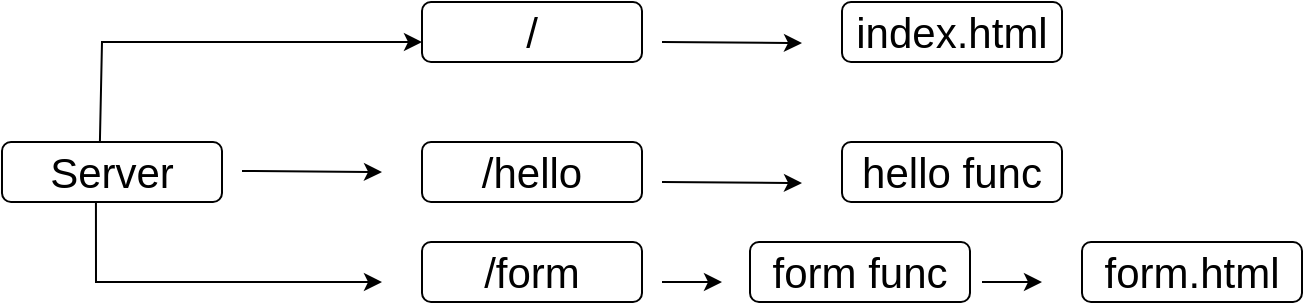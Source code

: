 <mxfile version="17.5.0" type="device"><diagram id="b9Jt1faHhA1OlOSVhJUO" name="Page-1"><mxGraphModel dx="902" dy="584" grid="1" gridSize="10" guides="1" tooltips="1" connect="1" arrows="1" fold="1" page="1" pageScale="1" pageWidth="827" pageHeight="1169" math="0" shadow="0"><root><mxCell id="0"/><mxCell id="1" parent="0"/><mxCell id="PFIkKWYwYKiqHk07CoSR-1" value="&lt;font style=&quot;font-size: 21px&quot;&gt;Server&lt;/font&gt;" style="rounded=1;whiteSpace=wrap;html=1;" vertex="1" parent="1"><mxGeometry x="40" y="210" width="110" height="30" as="geometry"/></mxCell><mxCell id="PFIkKWYwYKiqHk07CoSR-11" value="" style="endArrow=classic;html=1;rounded=0;fontSize=21;" edge="1" parent="1"><mxGeometry width="50" height="50" relative="1" as="geometry"><mxPoint x="160" y="224.5" as="sourcePoint"/><mxPoint x="230" y="225" as="targetPoint"/></mxGeometry></mxCell><mxCell id="PFIkKWYwYKiqHk07CoSR-12" value="" style="endArrow=classic;html=1;rounded=0;fontSize=21;exitX=0.445;exitY=0;exitDx=0;exitDy=0;exitPerimeter=0;" edge="1" parent="1" source="PFIkKWYwYKiqHk07CoSR-1"><mxGeometry width="50" height="50" relative="1" as="geometry"><mxPoint x="80" y="180" as="sourcePoint"/><mxPoint x="250" y="160" as="targetPoint"/><Array as="points"><mxPoint x="90" y="160"/></Array></mxGeometry></mxCell><mxCell id="PFIkKWYwYKiqHk07CoSR-13" value="" style="endArrow=classic;html=1;rounded=0;fontSize=21;exitX=0.427;exitY=1;exitDx=0;exitDy=0;exitPerimeter=0;" edge="1" parent="1" source="PFIkKWYwYKiqHk07CoSR-1"><mxGeometry width="50" height="50" relative="1" as="geometry"><mxPoint x="80" y="260" as="sourcePoint"/><mxPoint x="230" y="280" as="targetPoint"/><Array as="points"><mxPoint x="87" y="280"/></Array></mxGeometry></mxCell><mxCell id="PFIkKWYwYKiqHk07CoSR-14" value="&lt;font style=&quot;font-size: 21px&quot;&gt;/&lt;/font&gt;" style="rounded=1;whiteSpace=wrap;html=1;" vertex="1" parent="1"><mxGeometry x="250" y="140" width="110" height="30" as="geometry"/></mxCell><mxCell id="PFIkKWYwYKiqHk07CoSR-15" value="&lt;font style=&quot;font-size: 21px&quot;&gt;/hello&lt;/font&gt;" style="rounded=1;whiteSpace=wrap;html=1;" vertex="1" parent="1"><mxGeometry x="250" y="210" width="110" height="30" as="geometry"/></mxCell><mxCell id="PFIkKWYwYKiqHk07CoSR-16" value="&lt;font style=&quot;font-size: 21px&quot;&gt;/form&lt;/font&gt;" style="rounded=1;whiteSpace=wrap;html=1;" vertex="1" parent="1"><mxGeometry x="250" y="260" width="110" height="30" as="geometry"/></mxCell><mxCell id="PFIkKWYwYKiqHk07CoSR-18" value="" style="endArrow=classic;html=1;rounded=0;fontSize=21;" edge="1" parent="1"><mxGeometry width="50" height="50" relative="1" as="geometry"><mxPoint x="370" y="160" as="sourcePoint"/><mxPoint x="440" y="160.5" as="targetPoint"/></mxGeometry></mxCell><mxCell id="PFIkKWYwYKiqHk07CoSR-19" value="&lt;font style=&quot;font-size: 21px&quot;&gt;index.html&lt;/font&gt;" style="rounded=1;whiteSpace=wrap;html=1;" vertex="1" parent="1"><mxGeometry x="460" y="140" width="110" height="30" as="geometry"/></mxCell><mxCell id="PFIkKWYwYKiqHk07CoSR-20" value="" style="endArrow=classic;html=1;rounded=0;fontSize=21;" edge="1" parent="1"><mxGeometry width="50" height="50" relative="1" as="geometry"><mxPoint x="370" y="230" as="sourcePoint"/><mxPoint x="440" y="230.5" as="targetPoint"/></mxGeometry></mxCell><mxCell id="PFIkKWYwYKiqHk07CoSR-21" value="&lt;font style=&quot;font-size: 21px&quot;&gt;hello func&lt;/font&gt;" style="rounded=1;whiteSpace=wrap;html=1;" vertex="1" parent="1"><mxGeometry x="460" y="210" width="110" height="30" as="geometry"/></mxCell><mxCell id="PFIkKWYwYKiqHk07CoSR-22" value="" style="endArrow=classic;html=1;rounded=0;fontSize=21;" edge="1" parent="1"><mxGeometry width="50" height="50" relative="1" as="geometry"><mxPoint x="370" y="280" as="sourcePoint"/><mxPoint x="400" y="280" as="targetPoint"/></mxGeometry></mxCell><mxCell id="PFIkKWYwYKiqHk07CoSR-23" value="&lt;font style=&quot;font-size: 21px&quot;&gt;form func&lt;/font&gt;" style="rounded=1;whiteSpace=wrap;html=1;" vertex="1" parent="1"><mxGeometry x="414" y="260" width="110" height="30" as="geometry"/></mxCell><mxCell id="PFIkKWYwYKiqHk07CoSR-24" value="" style="endArrow=classic;html=1;rounded=0;fontSize=21;" edge="1" parent="1"><mxGeometry width="50" height="50" relative="1" as="geometry"><mxPoint x="530" y="280" as="sourcePoint"/><mxPoint x="560" y="280" as="targetPoint"/></mxGeometry></mxCell><mxCell id="PFIkKWYwYKiqHk07CoSR-25" value="&lt;font style=&quot;font-size: 21px&quot;&gt;form.html&lt;/font&gt;" style="rounded=1;whiteSpace=wrap;html=1;" vertex="1" parent="1"><mxGeometry x="580" y="260" width="110" height="30" as="geometry"/></mxCell></root></mxGraphModel></diagram></mxfile>
